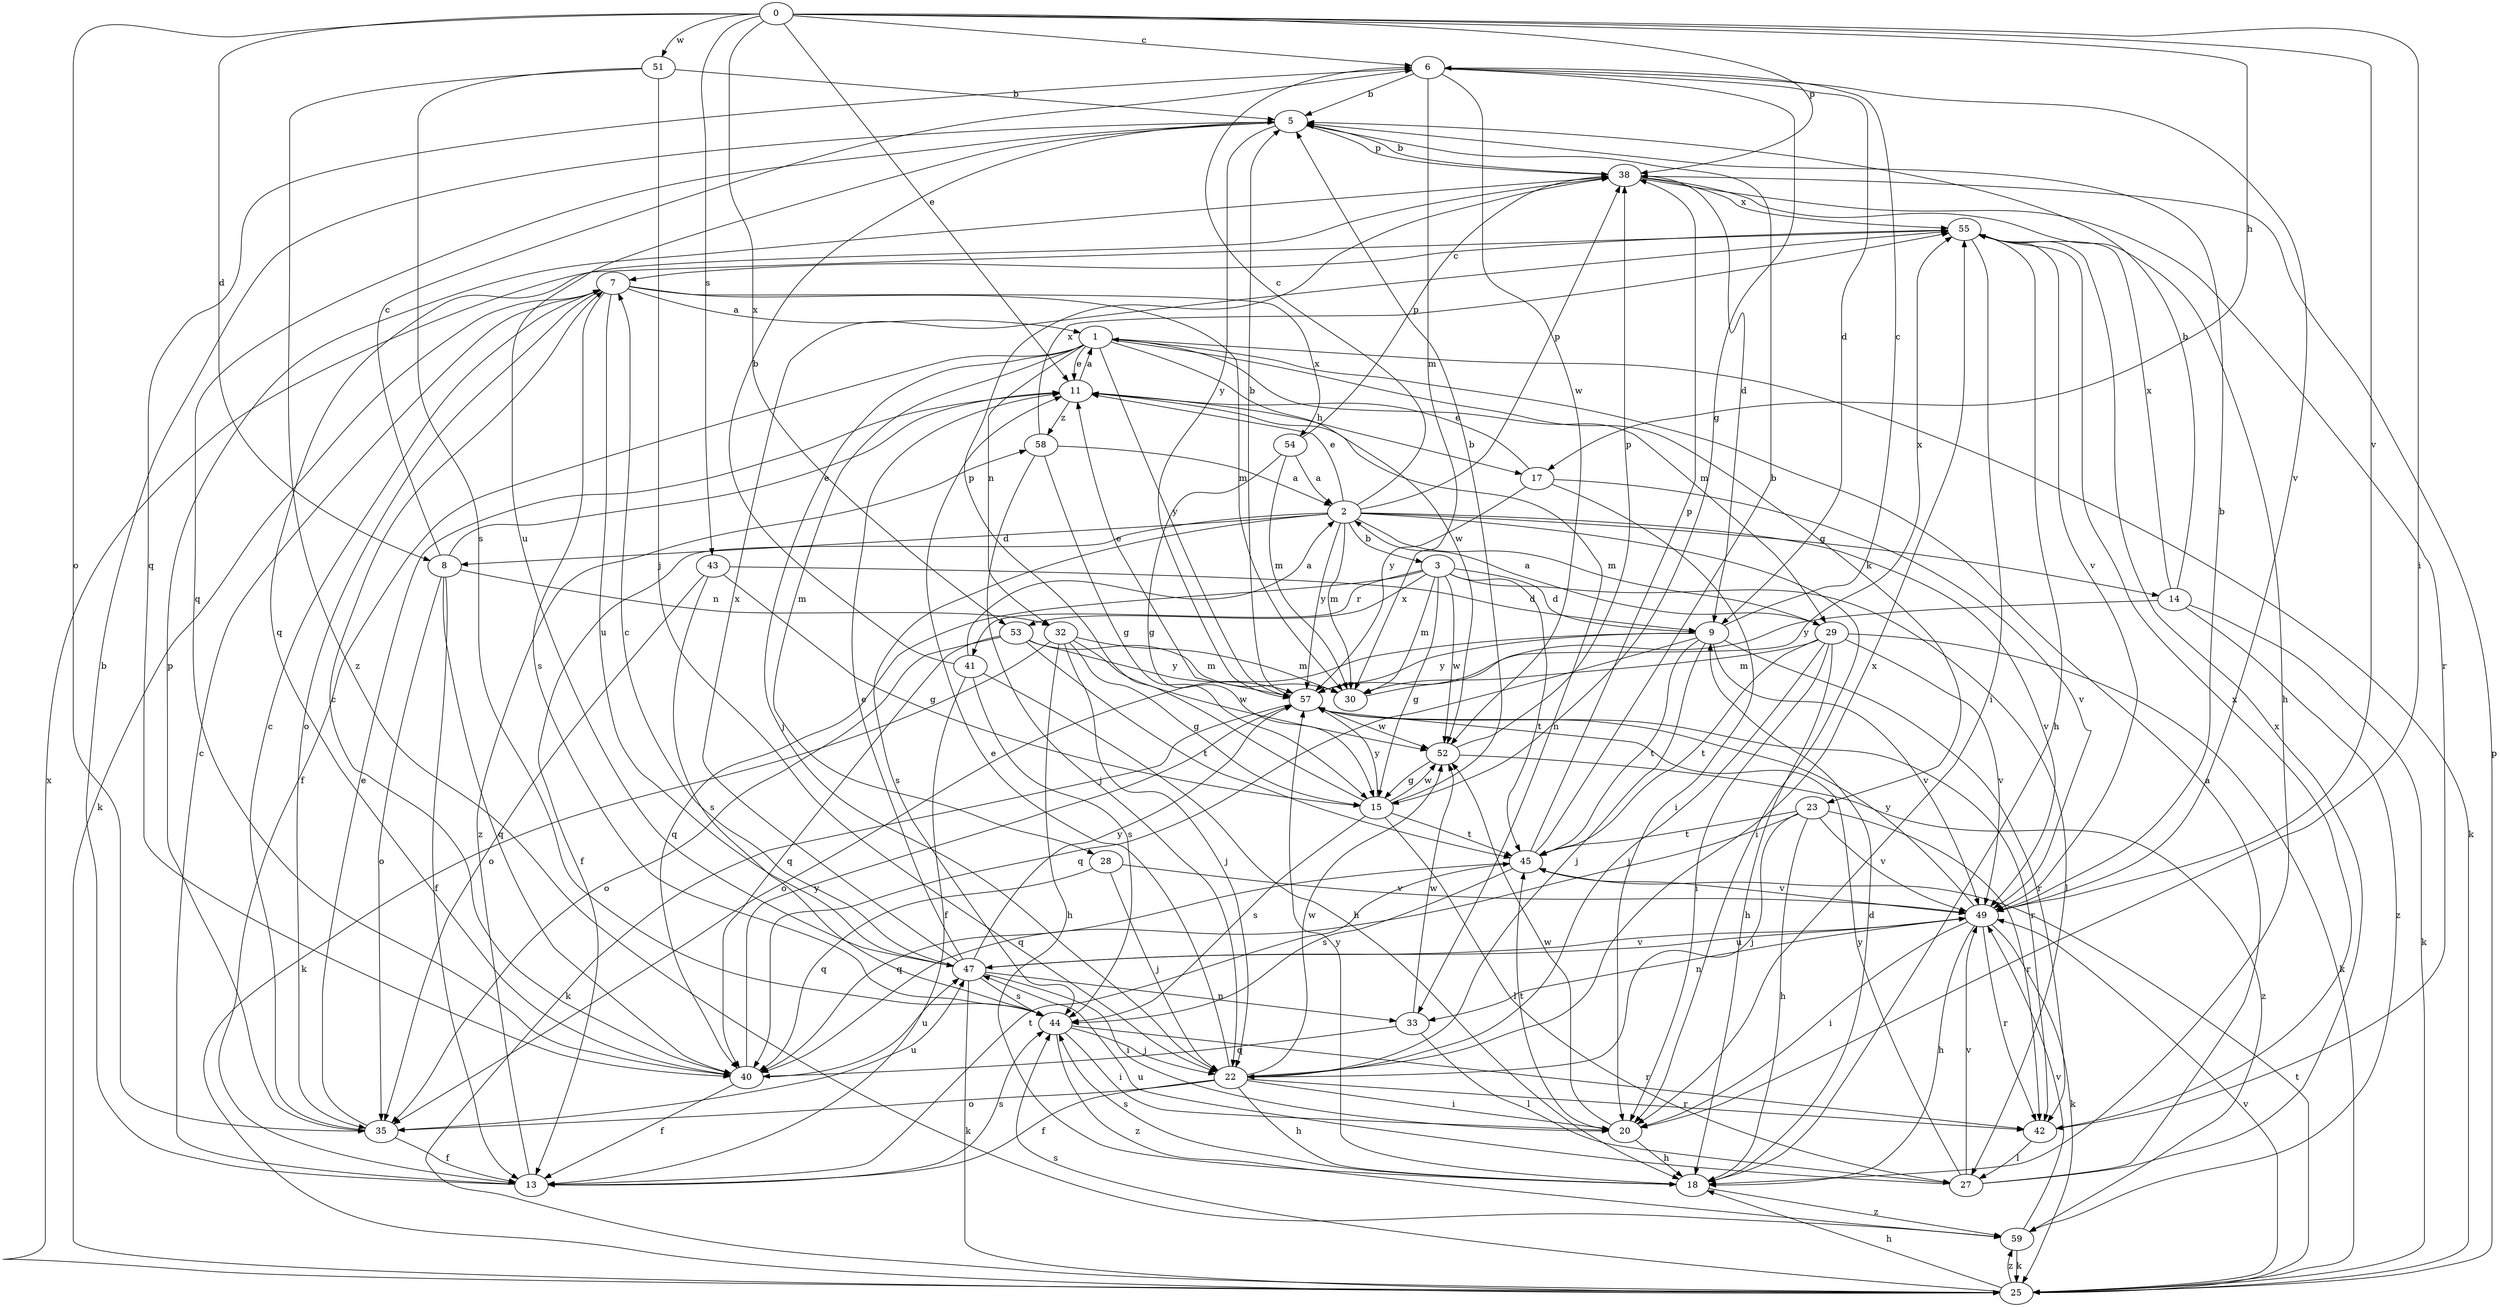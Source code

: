 strict digraph  {
0;
1;
2;
3;
5;
6;
7;
8;
9;
11;
13;
14;
15;
17;
18;
20;
22;
23;
25;
27;
28;
29;
30;
32;
33;
35;
38;
40;
41;
42;
43;
44;
45;
47;
49;
51;
52;
53;
54;
55;
57;
58;
59;
0 -> 6  [label=c];
0 -> 8  [label=d];
0 -> 11  [label=e];
0 -> 17  [label=h];
0 -> 20  [label=i];
0 -> 35  [label=o];
0 -> 38  [label=p];
0 -> 43  [label=s];
0 -> 49  [label=v];
0 -> 51  [label=w];
0 -> 53  [label=x];
1 -> 11  [label=e];
1 -> 13  [label=f];
1 -> 22  [label=j];
1 -> 23  [label=k];
1 -> 25  [label=k];
1 -> 28  [label=m];
1 -> 29  [label=m];
1 -> 32  [label=n];
1 -> 52  [label=w];
1 -> 57  [label=y];
2 -> 3  [label=b];
2 -> 6  [label=c];
2 -> 8  [label=d];
2 -> 11  [label=e];
2 -> 13  [label=f];
2 -> 14  [label=g];
2 -> 20  [label=i];
2 -> 29  [label=m];
2 -> 30  [label=m];
2 -> 38  [label=p];
2 -> 44  [label=s];
2 -> 49  [label=v];
2 -> 57  [label=y];
3 -> 9  [label=d];
3 -> 15  [label=g];
3 -> 27  [label=l];
3 -> 30  [label=m];
3 -> 40  [label=q];
3 -> 41  [label=r];
3 -> 45  [label=t];
3 -> 52  [label=w];
3 -> 53  [label=x];
5 -> 38  [label=p];
5 -> 40  [label=q];
5 -> 47  [label=u];
5 -> 57  [label=y];
6 -> 5  [label=b];
6 -> 9  [label=d];
6 -> 15  [label=g];
6 -> 30  [label=m];
6 -> 40  [label=q];
6 -> 49  [label=v];
6 -> 52  [label=w];
7 -> 1  [label=a];
7 -> 25  [label=k];
7 -> 30  [label=m];
7 -> 35  [label=o];
7 -> 44  [label=s];
7 -> 47  [label=u];
7 -> 54  [label=x];
8 -> 6  [label=c];
8 -> 11  [label=e];
8 -> 13  [label=f];
8 -> 32  [label=n];
8 -> 35  [label=o];
8 -> 40  [label=q];
9 -> 6  [label=c];
9 -> 22  [label=j];
9 -> 35  [label=o];
9 -> 40  [label=q];
9 -> 42  [label=r];
9 -> 45  [label=t];
9 -> 49  [label=v];
9 -> 57  [label=y];
11 -> 1  [label=a];
11 -> 17  [label=h];
11 -> 33  [label=n];
11 -> 58  [label=z];
13 -> 5  [label=b];
13 -> 7  [label=c];
13 -> 44  [label=s];
13 -> 45  [label=t];
13 -> 58  [label=z];
14 -> 5  [label=b];
14 -> 25  [label=k];
14 -> 55  [label=x];
14 -> 57  [label=y];
14 -> 59  [label=z];
15 -> 5  [label=b];
15 -> 27  [label=l];
15 -> 38  [label=p];
15 -> 44  [label=s];
15 -> 45  [label=t];
15 -> 52  [label=w];
15 -> 57  [label=y];
17 -> 11  [label=e];
17 -> 20  [label=i];
17 -> 49  [label=v];
17 -> 57  [label=y];
18 -> 9  [label=d];
18 -> 44  [label=s];
18 -> 57  [label=y];
18 -> 59  [label=z];
20 -> 18  [label=h];
20 -> 45  [label=t];
20 -> 52  [label=w];
22 -> 11  [label=e];
22 -> 13  [label=f];
22 -> 18  [label=h];
22 -> 20  [label=i];
22 -> 35  [label=o];
22 -> 42  [label=r];
22 -> 52  [label=w];
22 -> 55  [label=x];
23 -> 18  [label=h];
23 -> 22  [label=j];
23 -> 40  [label=q];
23 -> 42  [label=r];
23 -> 45  [label=t];
23 -> 49  [label=v];
25 -> 18  [label=h];
25 -> 38  [label=p];
25 -> 44  [label=s];
25 -> 45  [label=t];
25 -> 49  [label=v];
25 -> 55  [label=x];
25 -> 59  [label=z];
27 -> 1  [label=a];
27 -> 47  [label=u];
27 -> 49  [label=v];
27 -> 55  [label=x];
27 -> 57  [label=y];
28 -> 22  [label=j];
28 -> 40  [label=q];
28 -> 49  [label=v];
29 -> 2  [label=a];
29 -> 18  [label=h];
29 -> 20  [label=i];
29 -> 22  [label=j];
29 -> 25  [label=k];
29 -> 30  [label=m];
29 -> 45  [label=t];
29 -> 49  [label=v];
30 -> 55  [label=x];
32 -> 15  [label=g];
32 -> 18  [label=h];
32 -> 22  [label=j];
32 -> 25  [label=k];
32 -> 30  [label=m];
32 -> 52  [label=w];
33 -> 27  [label=l];
33 -> 40  [label=q];
33 -> 52  [label=w];
35 -> 7  [label=c];
35 -> 11  [label=e];
35 -> 13  [label=f];
35 -> 38  [label=p];
35 -> 47  [label=u];
38 -> 5  [label=b];
38 -> 9  [label=d];
38 -> 18  [label=h];
38 -> 40  [label=q];
38 -> 42  [label=r];
38 -> 55  [label=x];
40 -> 7  [label=c];
40 -> 13  [label=f];
40 -> 47  [label=u];
40 -> 57  [label=y];
41 -> 2  [label=a];
41 -> 5  [label=b];
41 -> 13  [label=f];
41 -> 18  [label=h];
41 -> 44  [label=s];
42 -> 27  [label=l];
42 -> 55  [label=x];
43 -> 9  [label=d];
43 -> 15  [label=g];
43 -> 35  [label=o];
43 -> 44  [label=s];
44 -> 20  [label=i];
44 -> 22  [label=j];
44 -> 42  [label=r];
44 -> 59  [label=z];
45 -> 5  [label=b];
45 -> 38  [label=p];
45 -> 40  [label=q];
45 -> 44  [label=s];
45 -> 49  [label=v];
47 -> 7  [label=c];
47 -> 11  [label=e];
47 -> 20  [label=i];
47 -> 25  [label=k];
47 -> 33  [label=n];
47 -> 44  [label=s];
47 -> 49  [label=v];
47 -> 55  [label=x];
47 -> 57  [label=y];
49 -> 5  [label=b];
49 -> 18  [label=h];
49 -> 20  [label=i];
49 -> 25  [label=k];
49 -> 33  [label=n];
49 -> 42  [label=r];
49 -> 47  [label=u];
49 -> 57  [label=y];
51 -> 5  [label=b];
51 -> 22  [label=j];
51 -> 44  [label=s];
51 -> 59  [label=z];
52 -> 15  [label=g];
52 -> 38  [label=p];
52 -> 59  [label=z];
53 -> 30  [label=m];
53 -> 35  [label=o];
53 -> 40  [label=q];
53 -> 45  [label=t];
53 -> 57  [label=y];
54 -> 2  [label=a];
54 -> 15  [label=g];
54 -> 30  [label=m];
54 -> 38  [label=p];
55 -> 7  [label=c];
55 -> 18  [label=h];
55 -> 20  [label=i];
55 -> 49  [label=v];
57 -> 5  [label=b];
57 -> 11  [label=e];
57 -> 25  [label=k];
57 -> 42  [label=r];
57 -> 52  [label=w];
58 -> 2  [label=a];
58 -> 15  [label=g];
58 -> 22  [label=j];
58 -> 55  [label=x];
59 -> 25  [label=k];
59 -> 49  [label=v];
}
